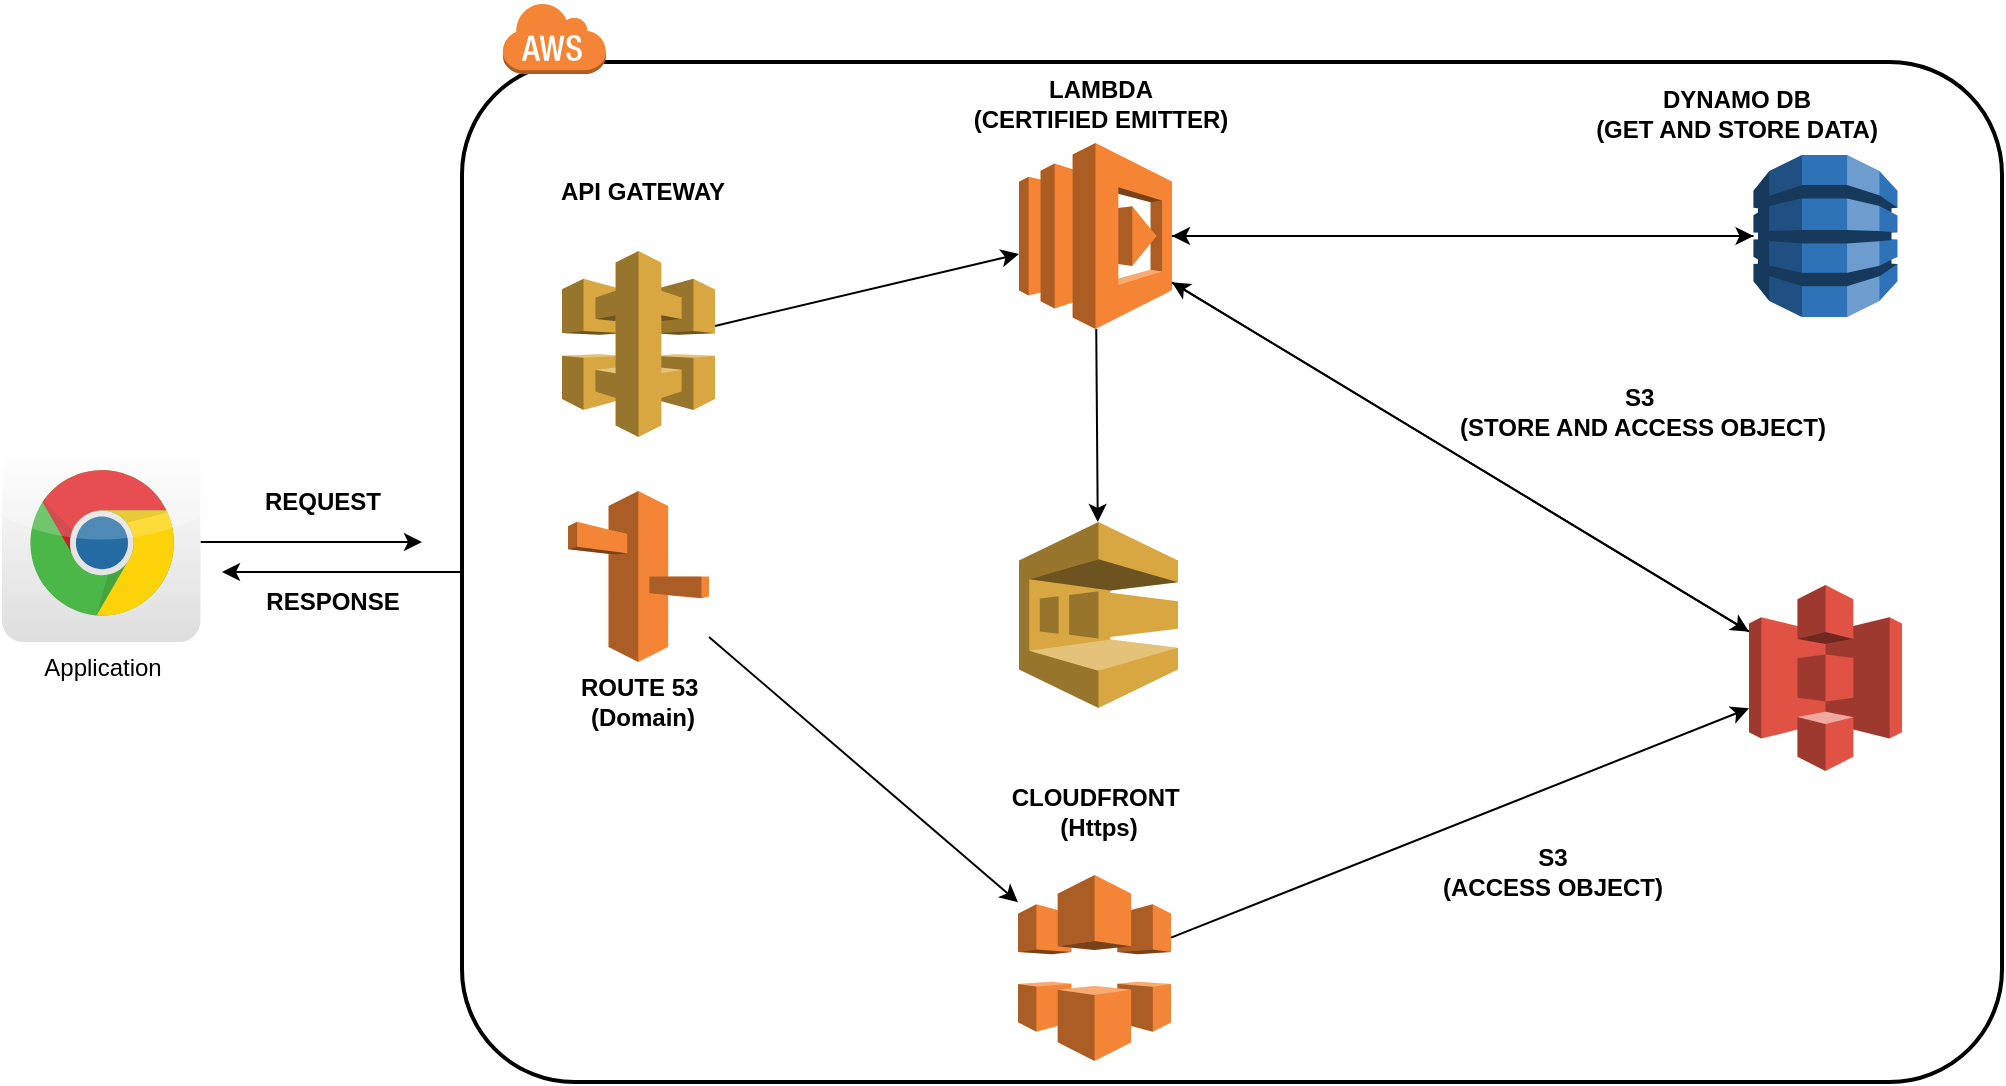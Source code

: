 <mxfile>
    <diagram id="5ogu3PAESq3QDlsojAR8" name="Página-1">
        <mxGraphModel dx="1298" dy="617" grid="1" gridSize="10" guides="1" tooltips="1" connect="1" arrows="1" fold="1" page="1" pageScale="1" pageWidth="827" pageHeight="1169" background="none" math="0" shadow="0">
            <root>
                <mxCell id="0"/>
                <mxCell id="1" parent="0"/>
                <mxCell id="4" style="edgeStyle=none;html=1;exitX=1;exitY=1;exitDx=0;exitDy=0;entryX=1;entryY=1;entryDx=0;entryDy=0;" parent="1" edge="1">
                    <mxGeometry relative="1" as="geometry">
                        <mxPoint x="160" y="270" as="targetPoint"/>
                        <mxPoint x="160" y="270" as="sourcePoint"/>
                    </mxGeometry>
                </mxCell>
                <mxCell id="15" style="edgeStyle=none;html=1;" parent="1" source="3" edge="1">
                    <mxGeometry relative="1" as="geometry">
                        <mxPoint x="250" y="330" as="targetPoint"/>
                    </mxGeometry>
                </mxCell>
                <mxCell id="3" value="" style="dashed=0;outlineConnect=0;html=1;align=center;labelPosition=center;verticalLabelPosition=bottom;verticalAlign=top;shape=mxgraph.webicons.chrome;gradientColor=#DFDEDE" parent="1" vertex="1">
                    <mxGeometry x="40" y="280" width="99.23" height="100" as="geometry"/>
                </mxCell>
                <mxCell id="16" style="edgeStyle=none;html=1;" parent="1" source="5" edge="1">
                    <mxGeometry relative="1" as="geometry">
                        <mxPoint x="150" y="345" as="targetPoint"/>
                    </mxGeometry>
                </mxCell>
                <mxCell id="10" value="Application" style="text;html=1;align=center;verticalAlign=middle;resizable=0;points=[];autosize=1;strokeColor=none;" parent="1" vertex="1">
                    <mxGeometry x="54.62" y="383" width="70" height="20" as="geometry"/>
                </mxCell>
                <mxCell id="28" value="REQUEST" style="text;html=1;align=center;verticalAlign=middle;resizable=0;points=[];autosize=1;strokeColor=none;fontStyle=1" parent="1" vertex="1">
                    <mxGeometry x="165" y="300" width="70" height="20" as="geometry"/>
                </mxCell>
                <mxCell id="29" value="RESPONSE" style="text;html=1;align=center;verticalAlign=middle;resizable=0;points=[];autosize=1;strokeColor=none;fontStyle=1" parent="1" vertex="1">
                    <mxGeometry x="165" y="350" width="80" height="20" as="geometry"/>
                </mxCell>
                <mxCell id="5" value="" style="rounded=1;arcSize=11;dashed=0;gradientColor=none;strokeWidth=2;sketch=0;shadow=0;fillColor=none;" parent="1" vertex="1">
                    <mxGeometry x="270" y="90" width="770" height="510" as="geometry"/>
                </mxCell>
                <mxCell id="61" value="" style="edgeStyle=none;html=1;" parent="1" source="17" target="60" edge="1">
                    <mxGeometry relative="1" as="geometry"/>
                </mxCell>
                <mxCell id="17" value="" style="outlineConnect=0;dashed=0;verticalLabelPosition=bottom;verticalAlign=top;align=center;html=1;shape=mxgraph.aws3.lambda;fillColor=#F58534;gradientColor=none;sketch=0;shadow=0;strokeOpacity=100;" parent="1" vertex="1">
                    <mxGeometry x="548.5" y="130.5" width="76.5" height="93" as="geometry"/>
                </mxCell>
                <mxCell id="27" style="edgeStyle=none;html=1;sketch=0;shadow=0;" parent="1" source="19" target="17" edge="1">
                    <mxGeometry x="270" y="90" as="geometry"/>
                </mxCell>
                <mxCell id="19" value="" style="outlineConnect=0;dashed=0;verticalLabelPosition=bottom;verticalAlign=top;align=center;html=1;shape=mxgraph.aws3.s3;fillColor=#E05243;gradientColor=none;sketch=0;shadow=0;strokeOpacity=100;" parent="1" vertex="1">
                    <mxGeometry x="913.5" y="351.5" width="76.5" height="93" as="geometry"/>
                </mxCell>
                <mxCell id="45" style="edgeStyle=none;html=1;sketch=0;shadow=0;" parent="1" source="17" target="19" edge="1">
                    <mxGeometry x="270" y="90" as="geometry"/>
                </mxCell>
                <mxCell id="31" style="edgeStyle=none;html=1;sketch=0;shadow=0;" parent="1" source="30" target="17" edge="1">
                    <mxGeometry x="270" y="90" as="geometry"/>
                </mxCell>
                <mxCell id="30" value="" style="outlineConnect=0;dashed=0;verticalLabelPosition=bottom;verticalAlign=top;align=center;html=1;shape=mxgraph.aws3.api_gateway;fillColor=#D9A741;gradientColor=none;sketch=0;shadow=0;strokeOpacity=100;" parent="1" vertex="1">
                    <mxGeometry x="320" y="184.5" width="76.5" height="93" as="geometry"/>
                </mxCell>
                <mxCell id="42" style="edgeStyle=none;html=1;sketch=0;shadow=0;" parent="1" source="32" target="19" edge="1">
                    <mxGeometry x="270" y="90" as="geometry"/>
                </mxCell>
                <mxCell id="32" value="" style="outlineConnect=0;dashed=0;verticalLabelPosition=bottom;verticalAlign=top;align=center;html=1;shape=mxgraph.aws3.cloudfront;fillColor=#F58536;gradientColor=none;sketch=0;shadow=0;strokeOpacity=100;" parent="1" vertex="1">
                    <mxGeometry x="548" y="496.5" width="76.5" height="93" as="geometry"/>
                </mxCell>
                <mxCell id="41" value="" style="edgeStyle=none;html=1;sketch=0;shadow=0;" parent="1" source="40" target="32" edge="1">
                    <mxGeometry x="270" y="90" as="geometry"/>
                </mxCell>
                <mxCell id="40" value="" style="outlineConnect=0;dashed=0;verticalLabelPosition=bottom;verticalAlign=top;align=center;html=1;shape=mxgraph.aws3.route_53;fillColor=#F58536;gradientColor=none;sketch=0;shadow=0;strokeOpacity=100;" parent="1" vertex="1">
                    <mxGeometry x="323" y="304.5" width="70.5" height="85.5" as="geometry"/>
                </mxCell>
                <mxCell id="46" value="" style="outlineConnect=0;dashed=0;verticalLabelPosition=bottom;verticalAlign=top;align=center;html=1;shape=mxgraph.aws3.dynamo_db;fillColor=#2E73B8;gradientColor=none;shadow=0;strokeColor=#f0f0f0;strokeOpacity=100;" parent="1" vertex="1">
                    <mxGeometry x="915.75" y="136.5" width="72" height="81" as="geometry"/>
                </mxCell>
                <mxCell id="47" style="edgeStyle=none;sketch=0;html=1;shadow=0;" parent="1" source="17" target="46" edge="1">
                    <mxGeometry x="270" y="90" as="geometry"/>
                </mxCell>
                <mxCell id="49" value="API GATEWAY" style="text;html=1;align=center;verticalAlign=middle;resizable=0;points=[];autosize=1;strokeColor=none;fontStyle=1" parent="1" vertex="1">
                    <mxGeometry x="310.25" y="145" width="100" height="20" as="geometry"/>
                </mxCell>
                <mxCell id="50" value="ROUTE 53&amp;nbsp;&lt;br&gt;(Domain)" style="text;html=1;align=center;verticalAlign=middle;resizable=0;points=[];autosize=1;strokeColor=none;fontStyle=1" parent="1" vertex="1">
                    <mxGeometry x="320" y="395" width="80" height="30" as="geometry"/>
                </mxCell>
                <mxCell id="51" value="CLOUDFRONT&amp;nbsp;&lt;br&gt;(Https)&lt;br&gt;" style="text;html=1;align=center;verticalAlign=middle;resizable=0;points=[];autosize=1;strokeColor=none;fontStyle=1" parent="1" vertex="1">
                    <mxGeometry x="538.25" y="450" width="100" height="30" as="geometry"/>
                </mxCell>
                <mxCell id="52" value="S3&lt;br&gt;(ACCESS OBJECT)" style="text;html=1;align=center;verticalAlign=middle;resizable=0;points=[];autosize=1;strokeColor=none;fontStyle=1" parent="1" vertex="1">
                    <mxGeometry x="750" y="480" width="130" height="30" as="geometry"/>
                </mxCell>
                <mxCell id="53" value="S3&amp;nbsp;&lt;br&gt;(STORE AND ACCESS OBJECT)" style="text;html=1;align=center;verticalAlign=middle;resizable=0;points=[];autosize=1;strokeColor=none;fontStyle=1" parent="1" vertex="1">
                    <mxGeometry x="760" y="250" width="200" height="30" as="geometry"/>
                </mxCell>
                <mxCell id="55" value="LAMBDA&lt;br&gt;(CERTIFIED EMITTER)" style="text;html=1;align=center;verticalAlign=middle;resizable=0;points=[];autosize=1;strokeColor=none;fontStyle=1" parent="1" vertex="1">
                    <mxGeometry x="518.75" y="96" width="140" height="30" as="geometry"/>
                </mxCell>
                <mxCell id="57" value="DYNAMO DB&lt;br&gt;(GET AND STORE DATA)" style="text;html=1;align=center;verticalAlign=middle;resizable=0;points=[];autosize=1;strokeColor=none;fontStyle=1" parent="1" vertex="1">
                    <mxGeometry x="827" y="100.5" width="160" height="30" as="geometry"/>
                </mxCell>
                <mxCell id="6" value="" style="dashed=0;html=1;shape=mxgraph.aws3.cloud;fillColor=#F58536;gradientColor=none;dashed=0;sketch=0;shadow=0;" parent="1" vertex="1">
                    <mxGeometry x="290" y="60" width="52" height="36" as="geometry"/>
                </mxCell>
                <mxCell id="58" style="edgeStyle=none;html=1;" parent="1" source="46" target="17" edge="1">
                    <mxGeometry x="270" y="90" as="geometry">
                        <mxPoint x="570" y="172.5" as="targetPoint"/>
                    </mxGeometry>
                </mxCell>
                <mxCell id="60" value="" style="outlineConnect=0;dashed=0;verticalLabelPosition=bottom;verticalAlign=top;align=center;html=1;shape=mxgraph.aws3.sqs;fillColor=#D9A741;gradientColor=none;strokeOpacity=100;" parent="1" vertex="1">
                    <mxGeometry x="548.5" y="320" width="79.5" height="93" as="geometry"/>
                </mxCell>
            </root>
        </mxGraphModel>
    </diagram>
</mxfile>